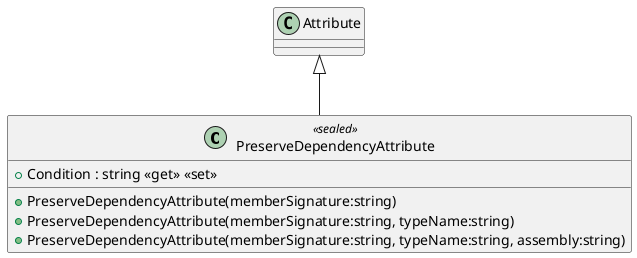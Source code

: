 @startuml
class PreserveDependencyAttribute <<sealed>> {
    + PreserveDependencyAttribute(memberSignature:string)
    + PreserveDependencyAttribute(memberSignature:string, typeName:string)
    + PreserveDependencyAttribute(memberSignature:string, typeName:string, assembly:string)
    + Condition : string <<get>> <<set>>
}
Attribute <|-- PreserveDependencyAttribute
@enduml
